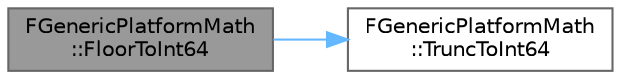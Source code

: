 digraph "FGenericPlatformMath::FloorToInt64"
{
 // INTERACTIVE_SVG=YES
 // LATEX_PDF_SIZE
  bgcolor="transparent";
  edge [fontname=Helvetica,fontsize=10,labelfontname=Helvetica,labelfontsize=10];
  node [fontname=Helvetica,fontsize=10,shape=box,height=0.2,width=0.4];
  rankdir="LR";
  Node1 [id="Node000001",label="FGenericPlatformMath\l::FloorToInt64",height=0.2,width=0.4,color="gray40", fillcolor="grey60", style="filled", fontcolor="black",tooltip=" "];
  Node1 -> Node2 [id="edge1_Node000001_Node000002",color="steelblue1",style="solid",tooltip=" "];
  Node2 [id="Node000002",label="FGenericPlatformMath\l::TruncToInt64",height=0.2,width=0.4,color="grey40", fillcolor="white", style="filled",URL="$dd/d7b/structFGenericPlatformMath.html#a38f0dab69a3b9e33871e15f1e6704668",tooltip=" "];
}
